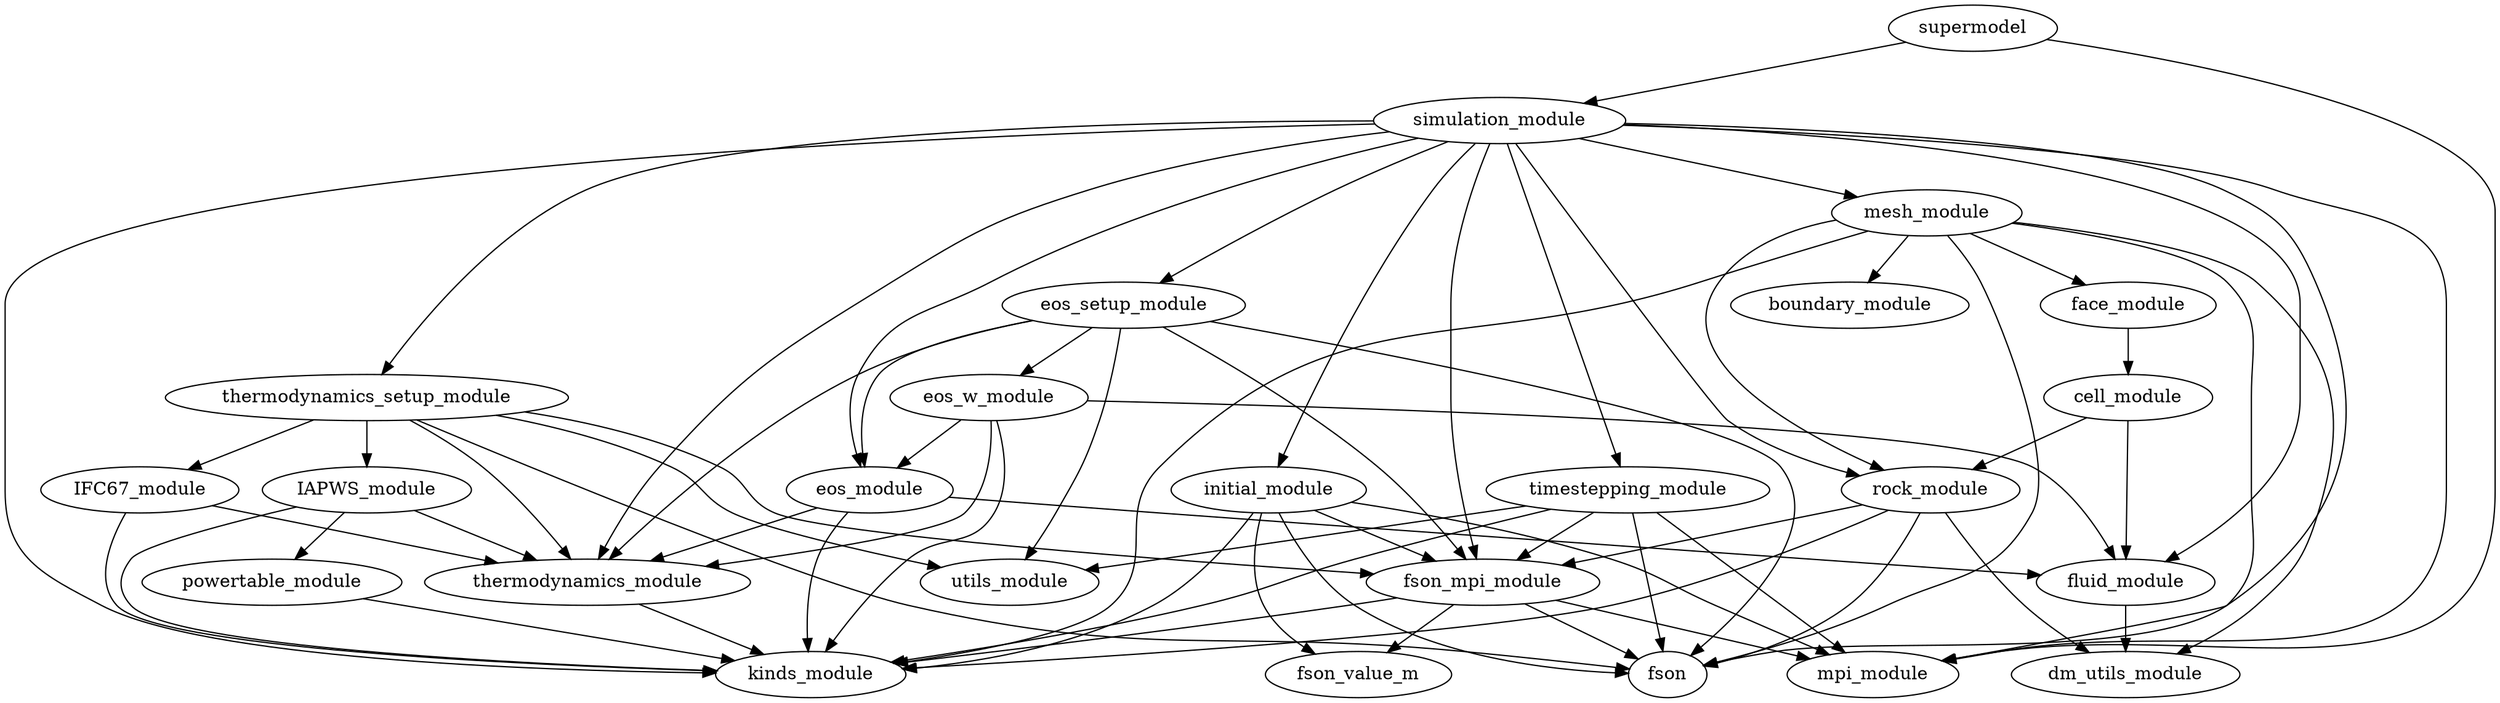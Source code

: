 digraph supermodel{
        fluid_module -> dm_utils_module
        eos_module -> fluid_module
        eos_module -> kinds_module
        eos_module -> thermodynamics_module
        rock_module -> dm_utils_module
        rock_module -> fson
        rock_module -> fson_mpi_module
        rock_module -> kinds_module
        powertable_module -> kinds_module
        simulation_module -> eos_module
        simulation_module -> eos_setup_module
        simulation_module -> fluid_module
        simulation_module -> fson
        simulation_module -> fson_mpi_module
        simulation_module -> initial_module
        simulation_module -> kinds_module
        simulation_module -> mesh_module
        simulation_module -> mpi_module
        simulation_module -> rock_module
        simulation_module -> thermodynamics_module
        simulation_module -> thermodynamics_setup_module
        simulation_module -> timestepping_module
        cell_module -> fluid_module
        cell_module -> rock_module
        thermodynamics_module -> kinds_module
        face_module -> cell_module
        initial_module -> fson
        initial_module -> fson_mpi_module
        initial_module -> fson_value_m
        initial_module -> kinds_module
        initial_module -> mpi_module
        mesh_module -> boundary_module
        mesh_module -> dm_utils_module
        mesh_module -> face_module
        mesh_module -> fson
        mesh_module -> kinds_module
        mesh_module -> mpi_module
        mesh_module -> rock_module
        fson_mpi_module -> fson
        fson_mpi_module -> fson_value_m
        fson_mpi_module -> kinds_module
        fson_mpi_module -> mpi_module
        IFC67_module -> kinds_module
        IFC67_module -> thermodynamics_module
        supermodel -> mpi_module
        supermodel -> simulation_module
        timestepping_module -> fson
        timestepping_module -> fson_mpi_module
        timestepping_module -> kinds_module
        timestepping_module -> mpi_module
        timestepping_module -> utils_module
        eos_w_module -> eos_module
        eos_w_module -> fluid_module
        eos_w_module -> kinds_module
        eos_w_module -> thermodynamics_module
        eos_setup_module -> eos_module
        eos_setup_module -> eos_w_module
        eos_setup_module -> fson
        eos_setup_module -> fson_mpi_module
        eos_setup_module -> thermodynamics_module
        eos_setup_module -> utils_module
        IAPWS_module -> kinds_module
        IAPWS_module -> powertable_module
        IAPWS_module -> thermodynamics_module
        thermodynamics_setup_module -> IAPWS_module
        thermodynamics_setup_module -> IFC67_module
        thermodynamics_setup_module -> fson
        thermodynamics_setup_module -> fson_mpi_module
        thermodynamics_setup_module -> thermodynamics_module
        thermodynamics_setup_module -> utils_module
}